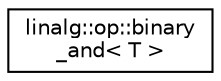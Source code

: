digraph "Graphical Class Hierarchy"
{
  edge [fontname="Helvetica",fontsize="10",labelfontname="Helvetica",labelfontsize="10"];
  node [fontname="Helvetica",fontsize="10",shape=record];
  rankdir="LR";
  Node1 [label="linalg::op::binary\l_and\< T \>",height=0.2,width=0.4,color="black", fillcolor="white", style="filled",URL="$structlinalg_1_1op_1_1binary__and.html"];
}
